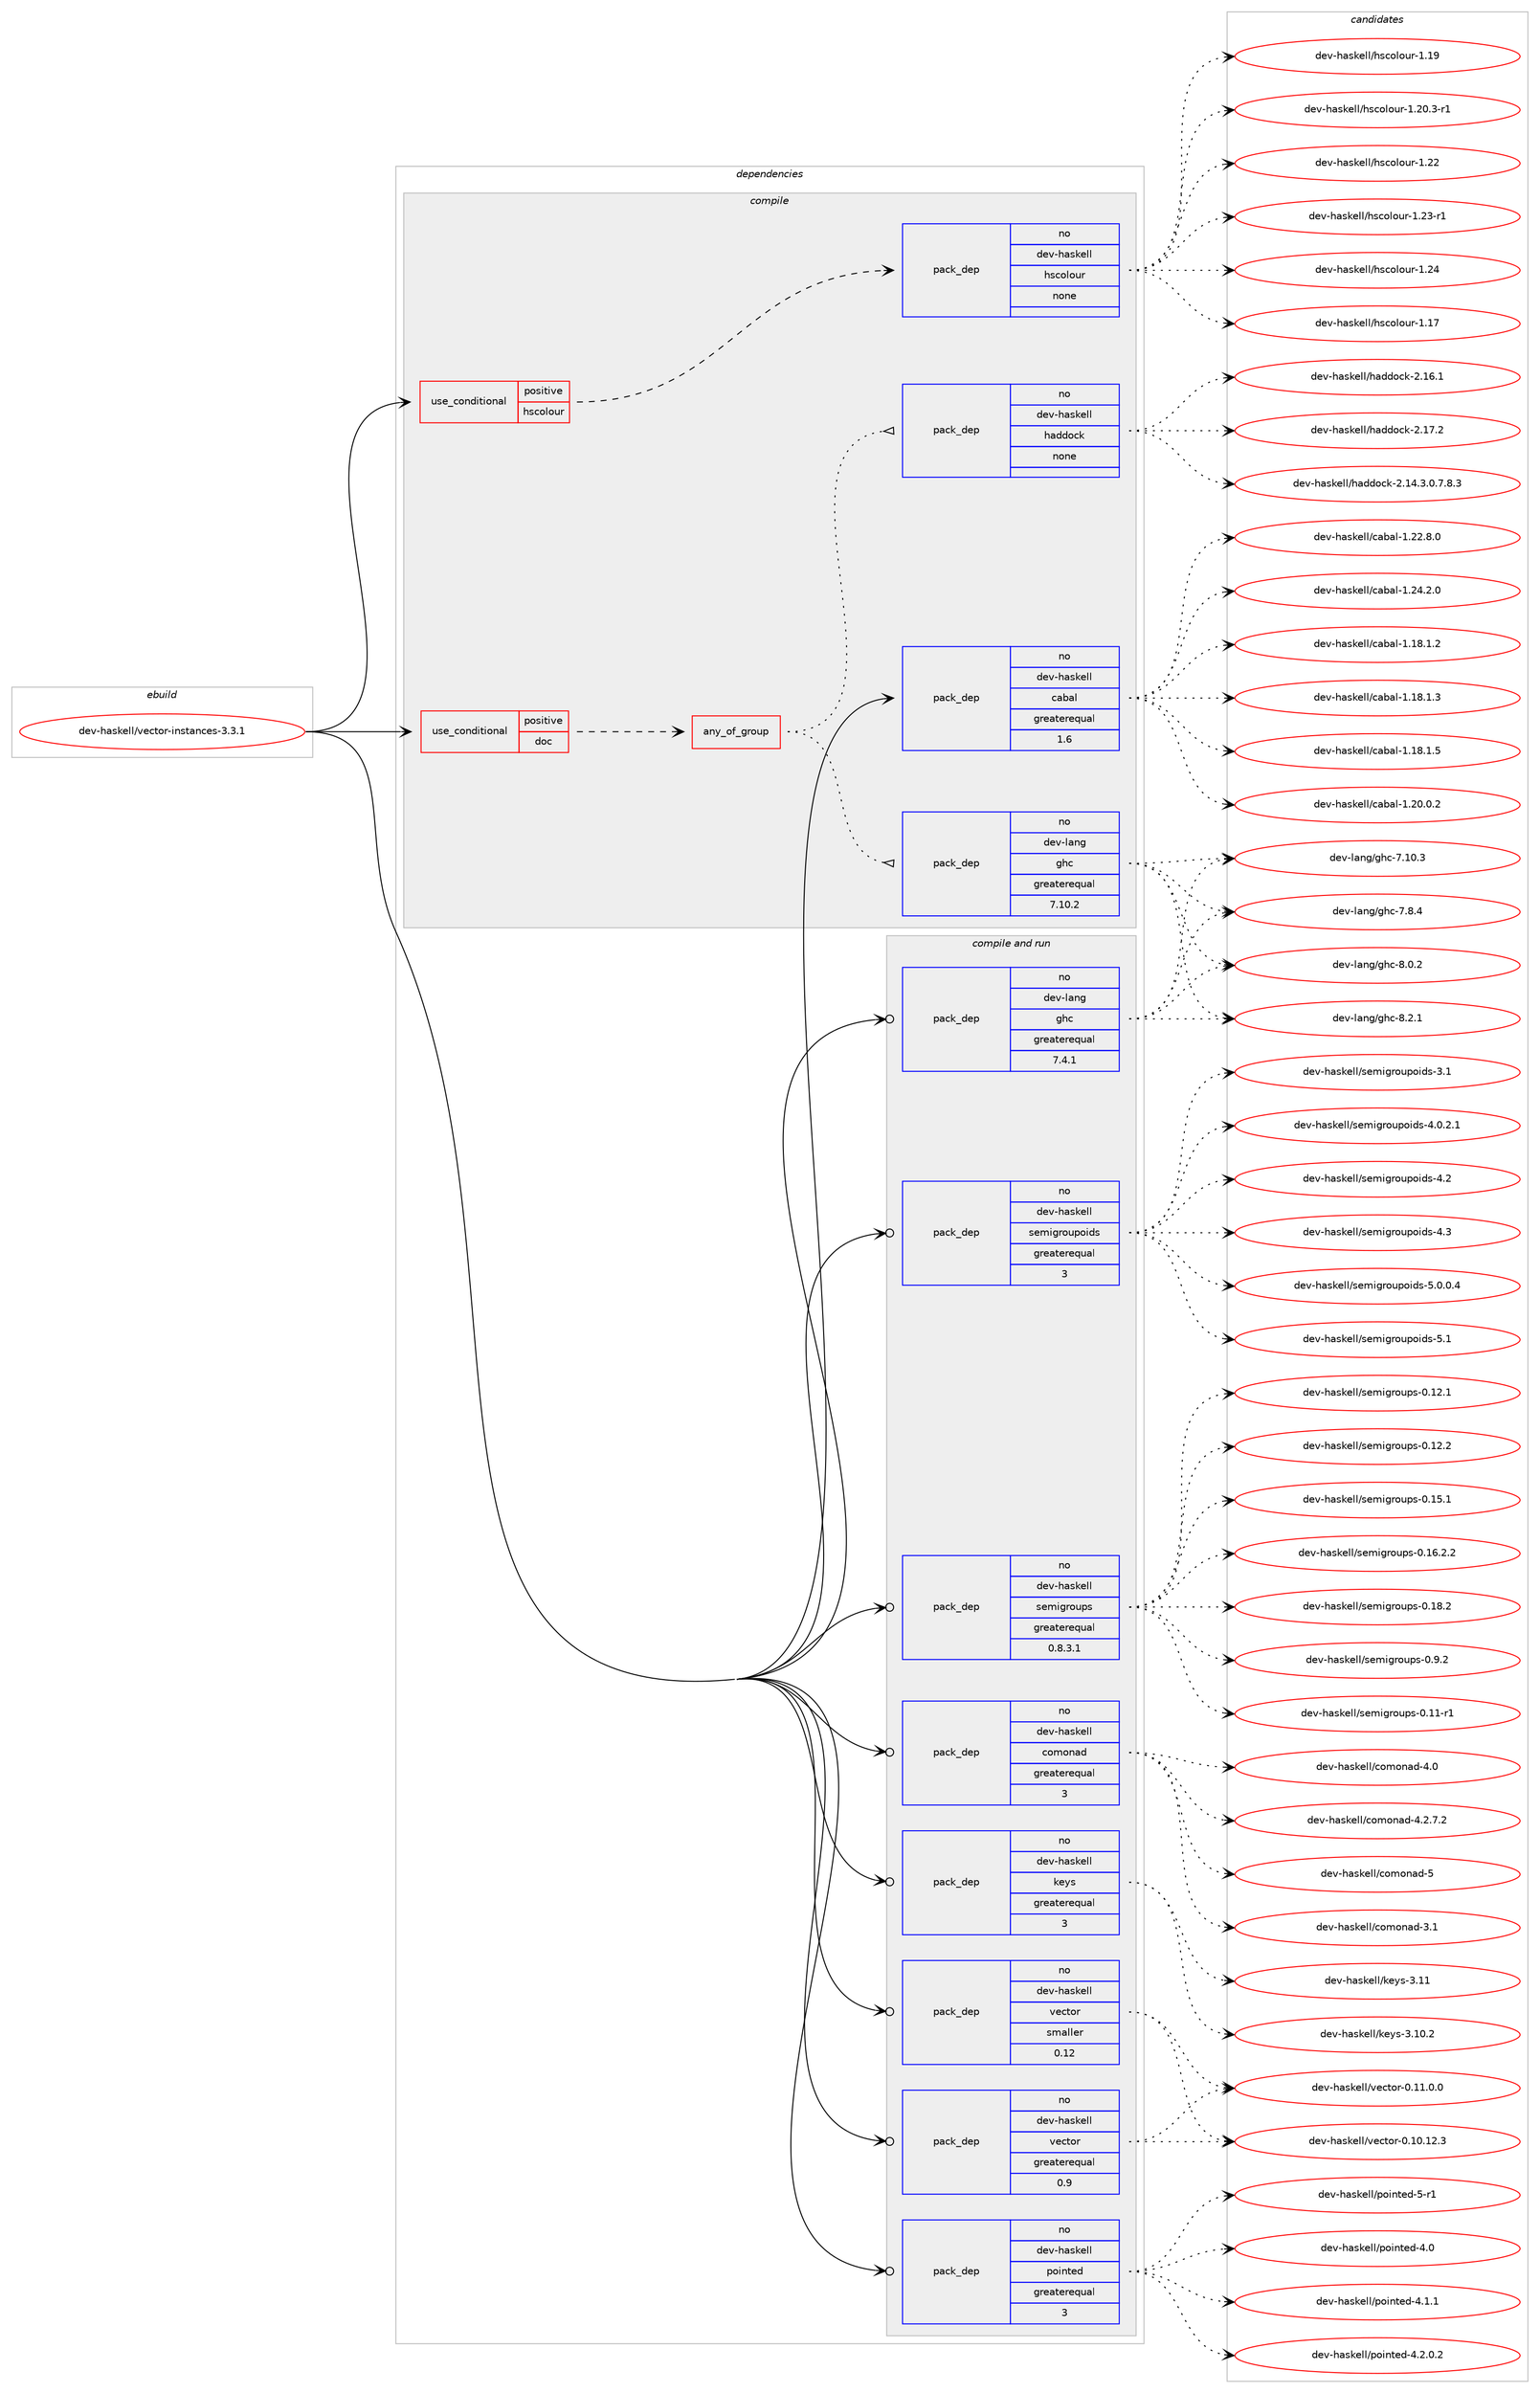 digraph prolog {

# *************
# Graph options
# *************

newrank=true;
concentrate=true;
compound=true;
graph [rankdir=LR,fontname=Helvetica,fontsize=10,ranksep=1.5];#, ranksep=2.5, nodesep=0.2];
edge  [arrowhead=vee];
node  [fontname=Helvetica,fontsize=10];

# **********
# The ebuild
# **********

subgraph cluster_leftcol {
color=gray;
rank=same;
label=<<i>ebuild</i>>;
id [label="dev-haskell/vector-instances-3.3.1", color=red, width=4, href="../dev-haskell/vector-instances-3.3.1.svg"];
}

# ****************
# The dependencies
# ****************

subgraph cluster_midcol {
color=gray;
label=<<i>dependencies</i>>;
subgraph cluster_compile {
fillcolor="#eeeeee";
style=filled;
label=<<i>compile</i>>;
subgraph cond21273 {
dependency95089 [label=<<TABLE BORDER="0" CELLBORDER="1" CELLSPACING="0" CELLPADDING="4"><TR><TD ROWSPAN="3" CELLPADDING="10">use_conditional</TD></TR><TR><TD>positive</TD></TR><TR><TD>doc</TD></TR></TABLE>>, shape=none, color=red];
subgraph any2856 {
dependency95090 [label=<<TABLE BORDER="0" CELLBORDER="1" CELLSPACING="0" CELLPADDING="4"><TR><TD CELLPADDING="10">any_of_group</TD></TR></TABLE>>, shape=none, color=red];subgraph pack70930 {
dependency95091 [label=<<TABLE BORDER="0" CELLBORDER="1" CELLSPACING="0" CELLPADDING="4" WIDTH="220"><TR><TD ROWSPAN="6" CELLPADDING="30">pack_dep</TD></TR><TR><TD WIDTH="110">no</TD></TR><TR><TD>dev-haskell</TD></TR><TR><TD>haddock</TD></TR><TR><TD>none</TD></TR><TR><TD></TD></TR></TABLE>>, shape=none, color=blue];
}
dependency95090:e -> dependency95091:w [weight=20,style="dotted",arrowhead="oinv"];
subgraph pack70931 {
dependency95092 [label=<<TABLE BORDER="0" CELLBORDER="1" CELLSPACING="0" CELLPADDING="4" WIDTH="220"><TR><TD ROWSPAN="6" CELLPADDING="30">pack_dep</TD></TR><TR><TD WIDTH="110">no</TD></TR><TR><TD>dev-lang</TD></TR><TR><TD>ghc</TD></TR><TR><TD>greaterequal</TD></TR><TR><TD>7.10.2</TD></TR></TABLE>>, shape=none, color=blue];
}
dependency95090:e -> dependency95092:w [weight=20,style="dotted",arrowhead="oinv"];
}
dependency95089:e -> dependency95090:w [weight=20,style="dashed",arrowhead="vee"];
}
id:e -> dependency95089:w [weight=20,style="solid",arrowhead="vee"];
subgraph cond21274 {
dependency95093 [label=<<TABLE BORDER="0" CELLBORDER="1" CELLSPACING="0" CELLPADDING="4"><TR><TD ROWSPAN="3" CELLPADDING="10">use_conditional</TD></TR><TR><TD>positive</TD></TR><TR><TD>hscolour</TD></TR></TABLE>>, shape=none, color=red];
subgraph pack70932 {
dependency95094 [label=<<TABLE BORDER="0" CELLBORDER="1" CELLSPACING="0" CELLPADDING="4" WIDTH="220"><TR><TD ROWSPAN="6" CELLPADDING="30">pack_dep</TD></TR><TR><TD WIDTH="110">no</TD></TR><TR><TD>dev-haskell</TD></TR><TR><TD>hscolour</TD></TR><TR><TD>none</TD></TR><TR><TD></TD></TR></TABLE>>, shape=none, color=blue];
}
dependency95093:e -> dependency95094:w [weight=20,style="dashed",arrowhead="vee"];
}
id:e -> dependency95093:w [weight=20,style="solid",arrowhead="vee"];
subgraph pack70933 {
dependency95095 [label=<<TABLE BORDER="0" CELLBORDER="1" CELLSPACING="0" CELLPADDING="4" WIDTH="220"><TR><TD ROWSPAN="6" CELLPADDING="30">pack_dep</TD></TR><TR><TD WIDTH="110">no</TD></TR><TR><TD>dev-haskell</TD></TR><TR><TD>cabal</TD></TR><TR><TD>greaterequal</TD></TR><TR><TD>1.6</TD></TR></TABLE>>, shape=none, color=blue];
}
id:e -> dependency95095:w [weight=20,style="solid",arrowhead="vee"];
}
subgraph cluster_compileandrun {
fillcolor="#eeeeee";
style=filled;
label=<<i>compile and run</i>>;
subgraph pack70934 {
dependency95096 [label=<<TABLE BORDER="0" CELLBORDER="1" CELLSPACING="0" CELLPADDING="4" WIDTH="220"><TR><TD ROWSPAN="6" CELLPADDING="30">pack_dep</TD></TR><TR><TD WIDTH="110">no</TD></TR><TR><TD>dev-haskell</TD></TR><TR><TD>comonad</TD></TR><TR><TD>greaterequal</TD></TR><TR><TD>3</TD></TR></TABLE>>, shape=none, color=blue];
}
id:e -> dependency95096:w [weight=20,style="solid",arrowhead="odotvee"];
subgraph pack70935 {
dependency95097 [label=<<TABLE BORDER="0" CELLBORDER="1" CELLSPACING="0" CELLPADDING="4" WIDTH="220"><TR><TD ROWSPAN="6" CELLPADDING="30">pack_dep</TD></TR><TR><TD WIDTH="110">no</TD></TR><TR><TD>dev-haskell</TD></TR><TR><TD>keys</TD></TR><TR><TD>greaterequal</TD></TR><TR><TD>3</TD></TR></TABLE>>, shape=none, color=blue];
}
id:e -> dependency95097:w [weight=20,style="solid",arrowhead="odotvee"];
subgraph pack70936 {
dependency95098 [label=<<TABLE BORDER="0" CELLBORDER="1" CELLSPACING="0" CELLPADDING="4" WIDTH="220"><TR><TD ROWSPAN="6" CELLPADDING="30">pack_dep</TD></TR><TR><TD WIDTH="110">no</TD></TR><TR><TD>dev-haskell</TD></TR><TR><TD>pointed</TD></TR><TR><TD>greaterequal</TD></TR><TR><TD>3</TD></TR></TABLE>>, shape=none, color=blue];
}
id:e -> dependency95098:w [weight=20,style="solid",arrowhead="odotvee"];
subgraph pack70937 {
dependency95099 [label=<<TABLE BORDER="0" CELLBORDER="1" CELLSPACING="0" CELLPADDING="4" WIDTH="220"><TR><TD ROWSPAN="6" CELLPADDING="30">pack_dep</TD></TR><TR><TD WIDTH="110">no</TD></TR><TR><TD>dev-haskell</TD></TR><TR><TD>semigroupoids</TD></TR><TR><TD>greaterequal</TD></TR><TR><TD>3</TD></TR></TABLE>>, shape=none, color=blue];
}
id:e -> dependency95099:w [weight=20,style="solid",arrowhead="odotvee"];
subgraph pack70938 {
dependency95100 [label=<<TABLE BORDER="0" CELLBORDER="1" CELLSPACING="0" CELLPADDING="4" WIDTH="220"><TR><TD ROWSPAN="6" CELLPADDING="30">pack_dep</TD></TR><TR><TD WIDTH="110">no</TD></TR><TR><TD>dev-haskell</TD></TR><TR><TD>semigroups</TD></TR><TR><TD>greaterequal</TD></TR><TR><TD>0.8.3.1</TD></TR></TABLE>>, shape=none, color=blue];
}
id:e -> dependency95100:w [weight=20,style="solid",arrowhead="odotvee"];
subgraph pack70939 {
dependency95101 [label=<<TABLE BORDER="0" CELLBORDER="1" CELLSPACING="0" CELLPADDING="4" WIDTH="220"><TR><TD ROWSPAN="6" CELLPADDING="30">pack_dep</TD></TR><TR><TD WIDTH="110">no</TD></TR><TR><TD>dev-haskell</TD></TR><TR><TD>vector</TD></TR><TR><TD>greaterequal</TD></TR><TR><TD>0.9</TD></TR></TABLE>>, shape=none, color=blue];
}
id:e -> dependency95101:w [weight=20,style="solid",arrowhead="odotvee"];
subgraph pack70940 {
dependency95102 [label=<<TABLE BORDER="0" CELLBORDER="1" CELLSPACING="0" CELLPADDING="4" WIDTH="220"><TR><TD ROWSPAN="6" CELLPADDING="30">pack_dep</TD></TR><TR><TD WIDTH="110">no</TD></TR><TR><TD>dev-haskell</TD></TR><TR><TD>vector</TD></TR><TR><TD>smaller</TD></TR><TR><TD>0.12</TD></TR></TABLE>>, shape=none, color=blue];
}
id:e -> dependency95102:w [weight=20,style="solid",arrowhead="odotvee"];
subgraph pack70941 {
dependency95103 [label=<<TABLE BORDER="0" CELLBORDER="1" CELLSPACING="0" CELLPADDING="4" WIDTH="220"><TR><TD ROWSPAN="6" CELLPADDING="30">pack_dep</TD></TR><TR><TD WIDTH="110">no</TD></TR><TR><TD>dev-lang</TD></TR><TR><TD>ghc</TD></TR><TR><TD>greaterequal</TD></TR><TR><TD>7.4.1</TD></TR></TABLE>>, shape=none, color=blue];
}
id:e -> dependency95103:w [weight=20,style="solid",arrowhead="odotvee"];
}
subgraph cluster_run {
fillcolor="#eeeeee";
style=filled;
label=<<i>run</i>>;
}
}

# **************
# The candidates
# **************

subgraph cluster_choices {
rank=same;
color=gray;
label=<<i>candidates</i>>;

subgraph choice70930 {
color=black;
nodesep=1;
choice1001011184510497115107101108108471049710010011199107455046495246514648465546564651 [label="dev-haskell/haddock-2.14.3.0.7.8.3", color=red, width=4,href="../dev-haskell/haddock-2.14.3.0.7.8.3.svg"];
choice100101118451049711510710110810847104971001001119910745504649544649 [label="dev-haskell/haddock-2.16.1", color=red, width=4,href="../dev-haskell/haddock-2.16.1.svg"];
choice100101118451049711510710110810847104971001001119910745504649554650 [label="dev-haskell/haddock-2.17.2", color=red, width=4,href="../dev-haskell/haddock-2.17.2.svg"];
dependency95091:e -> choice1001011184510497115107101108108471049710010011199107455046495246514648465546564651:w [style=dotted,weight="100"];
dependency95091:e -> choice100101118451049711510710110810847104971001001119910745504649544649:w [style=dotted,weight="100"];
dependency95091:e -> choice100101118451049711510710110810847104971001001119910745504649554650:w [style=dotted,weight="100"];
}
subgraph choice70931 {
color=black;
nodesep=1;
choice1001011184510897110103471031049945554649484651 [label="dev-lang/ghc-7.10.3", color=red, width=4,href="../dev-lang/ghc-7.10.3.svg"];
choice10010111845108971101034710310499455546564652 [label="dev-lang/ghc-7.8.4", color=red, width=4,href="../dev-lang/ghc-7.8.4.svg"];
choice10010111845108971101034710310499455646484650 [label="dev-lang/ghc-8.0.2", color=red, width=4,href="../dev-lang/ghc-8.0.2.svg"];
choice10010111845108971101034710310499455646504649 [label="dev-lang/ghc-8.2.1", color=red, width=4,href="../dev-lang/ghc-8.2.1.svg"];
dependency95092:e -> choice1001011184510897110103471031049945554649484651:w [style=dotted,weight="100"];
dependency95092:e -> choice10010111845108971101034710310499455546564652:w [style=dotted,weight="100"];
dependency95092:e -> choice10010111845108971101034710310499455646484650:w [style=dotted,weight="100"];
dependency95092:e -> choice10010111845108971101034710310499455646504649:w [style=dotted,weight="100"];
}
subgraph choice70932 {
color=black;
nodesep=1;
choice100101118451049711510710110810847104115991111081111171144549464955 [label="dev-haskell/hscolour-1.17", color=red, width=4,href="../dev-haskell/hscolour-1.17.svg"];
choice100101118451049711510710110810847104115991111081111171144549464957 [label="dev-haskell/hscolour-1.19", color=red, width=4,href="../dev-haskell/hscolour-1.19.svg"];
choice10010111845104971151071011081084710411599111108111117114454946504846514511449 [label="dev-haskell/hscolour-1.20.3-r1", color=red, width=4,href="../dev-haskell/hscolour-1.20.3-r1.svg"];
choice100101118451049711510710110810847104115991111081111171144549465050 [label="dev-haskell/hscolour-1.22", color=red, width=4,href="../dev-haskell/hscolour-1.22.svg"];
choice1001011184510497115107101108108471041159911110811111711445494650514511449 [label="dev-haskell/hscolour-1.23-r1", color=red, width=4,href="../dev-haskell/hscolour-1.23-r1.svg"];
choice100101118451049711510710110810847104115991111081111171144549465052 [label="dev-haskell/hscolour-1.24", color=red, width=4,href="../dev-haskell/hscolour-1.24.svg"];
dependency95094:e -> choice100101118451049711510710110810847104115991111081111171144549464955:w [style=dotted,weight="100"];
dependency95094:e -> choice100101118451049711510710110810847104115991111081111171144549464957:w [style=dotted,weight="100"];
dependency95094:e -> choice10010111845104971151071011081084710411599111108111117114454946504846514511449:w [style=dotted,weight="100"];
dependency95094:e -> choice100101118451049711510710110810847104115991111081111171144549465050:w [style=dotted,weight="100"];
dependency95094:e -> choice1001011184510497115107101108108471041159911110811111711445494650514511449:w [style=dotted,weight="100"];
dependency95094:e -> choice100101118451049711510710110810847104115991111081111171144549465052:w [style=dotted,weight="100"];
}
subgraph choice70933 {
color=black;
nodesep=1;
choice10010111845104971151071011081084799979897108454946495646494650 [label="dev-haskell/cabal-1.18.1.2", color=red, width=4,href="../dev-haskell/cabal-1.18.1.2.svg"];
choice10010111845104971151071011081084799979897108454946495646494651 [label="dev-haskell/cabal-1.18.1.3", color=red, width=4,href="../dev-haskell/cabal-1.18.1.3.svg"];
choice10010111845104971151071011081084799979897108454946495646494653 [label="dev-haskell/cabal-1.18.1.5", color=red, width=4,href="../dev-haskell/cabal-1.18.1.5.svg"];
choice10010111845104971151071011081084799979897108454946504846484650 [label="dev-haskell/cabal-1.20.0.2", color=red, width=4,href="../dev-haskell/cabal-1.20.0.2.svg"];
choice10010111845104971151071011081084799979897108454946505046564648 [label="dev-haskell/cabal-1.22.8.0", color=red, width=4,href="../dev-haskell/cabal-1.22.8.0.svg"];
choice10010111845104971151071011081084799979897108454946505246504648 [label="dev-haskell/cabal-1.24.2.0", color=red, width=4,href="../dev-haskell/cabal-1.24.2.0.svg"];
dependency95095:e -> choice10010111845104971151071011081084799979897108454946495646494650:w [style=dotted,weight="100"];
dependency95095:e -> choice10010111845104971151071011081084799979897108454946495646494651:w [style=dotted,weight="100"];
dependency95095:e -> choice10010111845104971151071011081084799979897108454946495646494653:w [style=dotted,weight="100"];
dependency95095:e -> choice10010111845104971151071011081084799979897108454946504846484650:w [style=dotted,weight="100"];
dependency95095:e -> choice10010111845104971151071011081084799979897108454946505046564648:w [style=dotted,weight="100"];
dependency95095:e -> choice10010111845104971151071011081084799979897108454946505246504648:w [style=dotted,weight="100"];
}
subgraph choice70934 {
color=black;
nodesep=1;
choice100101118451049711510710110810847991111091111109710045514649 [label="dev-haskell/comonad-3.1", color=red, width=4,href="../dev-haskell/comonad-3.1.svg"];
choice100101118451049711510710110810847991111091111109710045524648 [label="dev-haskell/comonad-4.0", color=red, width=4,href="../dev-haskell/comonad-4.0.svg"];
choice10010111845104971151071011081084799111109111110971004552465046554650 [label="dev-haskell/comonad-4.2.7.2", color=red, width=4,href="../dev-haskell/comonad-4.2.7.2.svg"];
choice10010111845104971151071011081084799111109111110971004553 [label="dev-haskell/comonad-5", color=red, width=4,href="../dev-haskell/comonad-5.svg"];
dependency95096:e -> choice100101118451049711510710110810847991111091111109710045514649:w [style=dotted,weight="100"];
dependency95096:e -> choice100101118451049711510710110810847991111091111109710045524648:w [style=dotted,weight="100"];
dependency95096:e -> choice10010111845104971151071011081084799111109111110971004552465046554650:w [style=dotted,weight="100"];
dependency95096:e -> choice10010111845104971151071011081084799111109111110971004553:w [style=dotted,weight="100"];
}
subgraph choice70935 {
color=black;
nodesep=1;
choice10010111845104971151071011081084710710112111545514649484650 [label="dev-haskell/keys-3.10.2", color=red, width=4,href="../dev-haskell/keys-3.10.2.svg"];
choice1001011184510497115107101108108471071011211154551464949 [label="dev-haskell/keys-3.11", color=red, width=4,href="../dev-haskell/keys-3.11.svg"];
dependency95097:e -> choice10010111845104971151071011081084710710112111545514649484650:w [style=dotted,weight="100"];
dependency95097:e -> choice1001011184510497115107101108108471071011211154551464949:w [style=dotted,weight="100"];
}
subgraph choice70936 {
color=black;
nodesep=1;
choice10010111845104971151071011081084711211110511011610110045524648 [label="dev-haskell/pointed-4.0", color=red, width=4,href="../dev-haskell/pointed-4.0.svg"];
choice100101118451049711510710110810847112111105110116101100455246494649 [label="dev-haskell/pointed-4.1.1", color=red, width=4,href="../dev-haskell/pointed-4.1.1.svg"];
choice1001011184510497115107101108108471121111051101161011004552465046484650 [label="dev-haskell/pointed-4.2.0.2", color=red, width=4,href="../dev-haskell/pointed-4.2.0.2.svg"];
choice10010111845104971151071011081084711211110511011610110045534511449 [label="dev-haskell/pointed-5-r1", color=red, width=4,href="../dev-haskell/pointed-5-r1.svg"];
dependency95098:e -> choice10010111845104971151071011081084711211110511011610110045524648:w [style=dotted,weight="100"];
dependency95098:e -> choice100101118451049711510710110810847112111105110116101100455246494649:w [style=dotted,weight="100"];
dependency95098:e -> choice1001011184510497115107101108108471121111051101161011004552465046484650:w [style=dotted,weight="100"];
dependency95098:e -> choice10010111845104971151071011081084711211110511011610110045534511449:w [style=dotted,weight="100"];
}
subgraph choice70937 {
color=black;
nodesep=1;
choice10010111845104971151071011081084711510110910510311411111711211110510011545514649 [label="dev-haskell/semigroupoids-3.1", color=red, width=4,href="../dev-haskell/semigroupoids-3.1.svg"];
choice1001011184510497115107101108108471151011091051031141111171121111051001154552464846504649 [label="dev-haskell/semigroupoids-4.0.2.1", color=red, width=4,href="../dev-haskell/semigroupoids-4.0.2.1.svg"];
choice10010111845104971151071011081084711510110910510311411111711211110510011545524650 [label="dev-haskell/semigroupoids-4.2", color=red, width=4,href="../dev-haskell/semigroupoids-4.2.svg"];
choice10010111845104971151071011081084711510110910510311411111711211110510011545524651 [label="dev-haskell/semigroupoids-4.3", color=red, width=4,href="../dev-haskell/semigroupoids-4.3.svg"];
choice1001011184510497115107101108108471151011091051031141111171121111051001154553464846484652 [label="dev-haskell/semigroupoids-5.0.0.4", color=red, width=4,href="../dev-haskell/semigroupoids-5.0.0.4.svg"];
choice10010111845104971151071011081084711510110910510311411111711211110510011545534649 [label="dev-haskell/semigroupoids-5.1", color=red, width=4,href="../dev-haskell/semigroupoids-5.1.svg"];
dependency95099:e -> choice10010111845104971151071011081084711510110910510311411111711211110510011545514649:w [style=dotted,weight="100"];
dependency95099:e -> choice1001011184510497115107101108108471151011091051031141111171121111051001154552464846504649:w [style=dotted,weight="100"];
dependency95099:e -> choice10010111845104971151071011081084711510110910510311411111711211110510011545524650:w [style=dotted,weight="100"];
dependency95099:e -> choice10010111845104971151071011081084711510110910510311411111711211110510011545524651:w [style=dotted,weight="100"];
dependency95099:e -> choice1001011184510497115107101108108471151011091051031141111171121111051001154553464846484652:w [style=dotted,weight="100"];
dependency95099:e -> choice10010111845104971151071011081084711510110910510311411111711211110510011545534649:w [style=dotted,weight="100"];
}
subgraph choice70938 {
color=black;
nodesep=1;
choice10010111845104971151071011081084711510110910510311411111711211545484649494511449 [label="dev-haskell/semigroups-0.11-r1", color=red, width=4,href="../dev-haskell/semigroups-0.11-r1.svg"];
choice10010111845104971151071011081084711510110910510311411111711211545484649504649 [label="dev-haskell/semigroups-0.12.1", color=red, width=4,href="../dev-haskell/semigroups-0.12.1.svg"];
choice10010111845104971151071011081084711510110910510311411111711211545484649504650 [label="dev-haskell/semigroups-0.12.2", color=red, width=4,href="../dev-haskell/semigroups-0.12.2.svg"];
choice10010111845104971151071011081084711510110910510311411111711211545484649534649 [label="dev-haskell/semigroups-0.15.1", color=red, width=4,href="../dev-haskell/semigroups-0.15.1.svg"];
choice100101118451049711510710110810847115101109105103114111117112115454846495446504650 [label="dev-haskell/semigroups-0.16.2.2", color=red, width=4,href="../dev-haskell/semigroups-0.16.2.2.svg"];
choice10010111845104971151071011081084711510110910510311411111711211545484649564650 [label="dev-haskell/semigroups-0.18.2", color=red, width=4,href="../dev-haskell/semigroups-0.18.2.svg"];
choice100101118451049711510710110810847115101109105103114111117112115454846574650 [label="dev-haskell/semigroups-0.9.2", color=red, width=4,href="../dev-haskell/semigroups-0.9.2.svg"];
dependency95100:e -> choice10010111845104971151071011081084711510110910510311411111711211545484649494511449:w [style=dotted,weight="100"];
dependency95100:e -> choice10010111845104971151071011081084711510110910510311411111711211545484649504649:w [style=dotted,weight="100"];
dependency95100:e -> choice10010111845104971151071011081084711510110910510311411111711211545484649504650:w [style=dotted,weight="100"];
dependency95100:e -> choice10010111845104971151071011081084711510110910510311411111711211545484649534649:w [style=dotted,weight="100"];
dependency95100:e -> choice100101118451049711510710110810847115101109105103114111117112115454846495446504650:w [style=dotted,weight="100"];
dependency95100:e -> choice10010111845104971151071011081084711510110910510311411111711211545484649564650:w [style=dotted,weight="100"];
dependency95100:e -> choice100101118451049711510710110810847115101109105103114111117112115454846574650:w [style=dotted,weight="100"];
}
subgraph choice70939 {
color=black;
nodesep=1;
choice1001011184510497115107101108108471181019911611111445484649484649504651 [label="dev-haskell/vector-0.10.12.3", color=red, width=4,href="../dev-haskell/vector-0.10.12.3.svg"];
choice10010111845104971151071011081084711810199116111114454846494946484648 [label="dev-haskell/vector-0.11.0.0", color=red, width=4,href="../dev-haskell/vector-0.11.0.0.svg"];
dependency95101:e -> choice1001011184510497115107101108108471181019911611111445484649484649504651:w [style=dotted,weight="100"];
dependency95101:e -> choice10010111845104971151071011081084711810199116111114454846494946484648:w [style=dotted,weight="100"];
}
subgraph choice70940 {
color=black;
nodesep=1;
choice1001011184510497115107101108108471181019911611111445484649484649504651 [label="dev-haskell/vector-0.10.12.3", color=red, width=4,href="../dev-haskell/vector-0.10.12.3.svg"];
choice10010111845104971151071011081084711810199116111114454846494946484648 [label="dev-haskell/vector-0.11.0.0", color=red, width=4,href="../dev-haskell/vector-0.11.0.0.svg"];
dependency95102:e -> choice1001011184510497115107101108108471181019911611111445484649484649504651:w [style=dotted,weight="100"];
dependency95102:e -> choice10010111845104971151071011081084711810199116111114454846494946484648:w [style=dotted,weight="100"];
}
subgraph choice70941 {
color=black;
nodesep=1;
choice1001011184510897110103471031049945554649484651 [label="dev-lang/ghc-7.10.3", color=red, width=4,href="../dev-lang/ghc-7.10.3.svg"];
choice10010111845108971101034710310499455546564652 [label="dev-lang/ghc-7.8.4", color=red, width=4,href="../dev-lang/ghc-7.8.4.svg"];
choice10010111845108971101034710310499455646484650 [label="dev-lang/ghc-8.0.2", color=red, width=4,href="../dev-lang/ghc-8.0.2.svg"];
choice10010111845108971101034710310499455646504649 [label="dev-lang/ghc-8.2.1", color=red, width=4,href="../dev-lang/ghc-8.2.1.svg"];
dependency95103:e -> choice1001011184510897110103471031049945554649484651:w [style=dotted,weight="100"];
dependency95103:e -> choice10010111845108971101034710310499455546564652:w [style=dotted,weight="100"];
dependency95103:e -> choice10010111845108971101034710310499455646484650:w [style=dotted,weight="100"];
dependency95103:e -> choice10010111845108971101034710310499455646504649:w [style=dotted,weight="100"];
}
}

}
